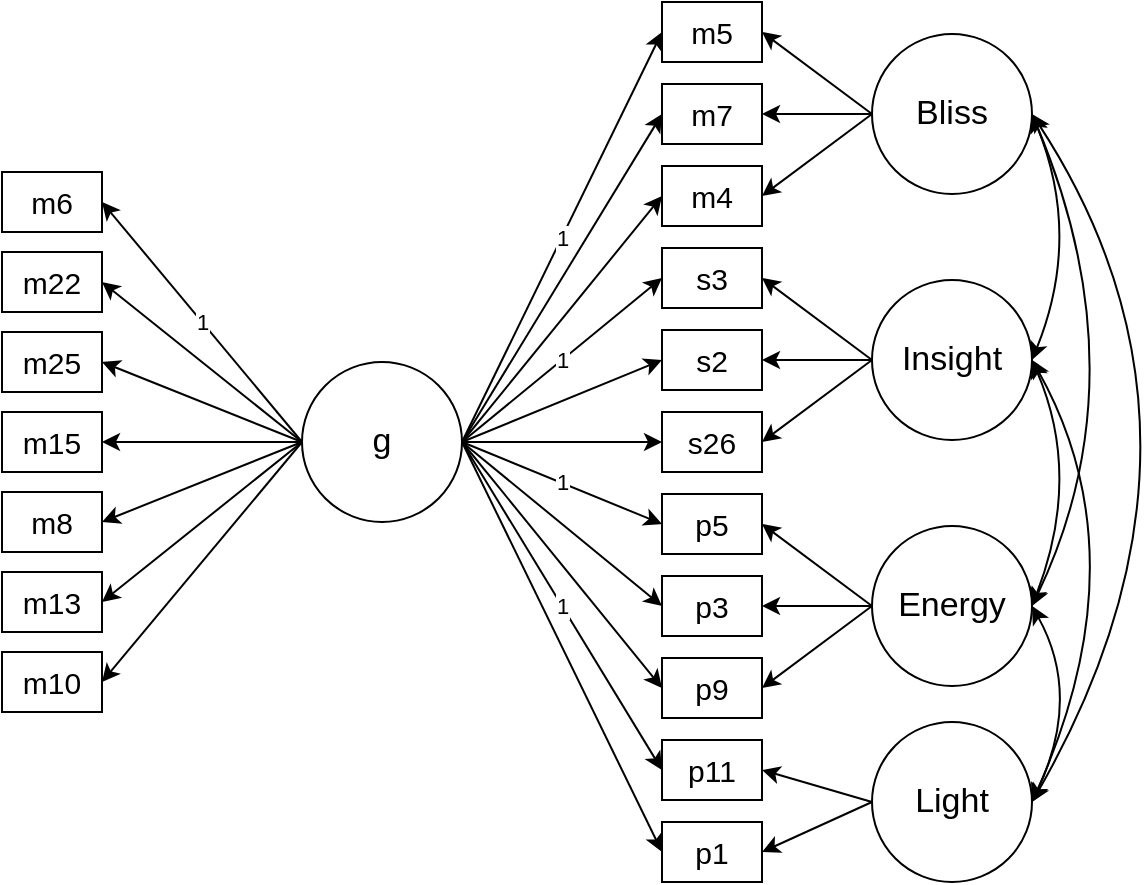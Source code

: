 <mxfile version="24.6.5" type="device">
  <diagram id="U5hRfVHosbqiO-0eF-91" name="Page-1">
    <mxGraphModel dx="993" dy="549" grid="1" gridSize="10" guides="1" tooltips="1" connect="1" arrows="1" fold="1" page="1" pageScale="1" pageWidth="850" pageHeight="1100" math="0" shadow="0">
      <root>
        <mxCell id="0" />
        <mxCell id="1" parent="0" />
        <mxCell id="f9ie3fSbpIOqB6CMHI6m-1" value="m6" style="rounded=0;whiteSpace=wrap;html=1;fontSize=15;" parent="1" vertex="1">
          <mxGeometry x="130" y="388" width="50" height="30" as="geometry" />
        </mxCell>
        <mxCell id="f9ie3fSbpIOqB6CMHI6m-2" value="m22" style="rounded=0;whiteSpace=wrap;html=1;fontSize=15;" parent="1" vertex="1">
          <mxGeometry x="130" y="428" width="50" height="30" as="geometry" />
        </mxCell>
        <mxCell id="f9ie3fSbpIOqB6CMHI6m-3" value="m25" style="rounded=0;whiteSpace=wrap;html=1;fontSize=15;" parent="1" vertex="1">
          <mxGeometry x="130" y="468" width="50" height="30" as="geometry" />
        </mxCell>
        <mxCell id="f9ie3fSbpIOqB6CMHI6m-4" value="m15" style="rounded=0;whiteSpace=wrap;html=1;fontSize=15;" parent="1" vertex="1">
          <mxGeometry x="130" y="508" width="50" height="30" as="geometry" />
        </mxCell>
        <mxCell id="f9ie3fSbpIOqB6CMHI6m-5" value="m8" style="rounded=0;whiteSpace=wrap;html=1;fontSize=15;" parent="1" vertex="1">
          <mxGeometry x="130" y="548" width="50" height="30" as="geometry" />
        </mxCell>
        <mxCell id="f9ie3fSbpIOqB6CMHI6m-8" value="&lt;div style=&quot;font-size: 17px;&quot;&gt;&lt;span style=&quot;font-size: 17px;&quot;&gt;g&lt;/span&gt;&lt;/div&gt;" style="ellipse;whiteSpace=wrap;html=1;aspect=fixed;fontSize=17;" parent="1" vertex="1">
          <mxGeometry x="280" y="483" width="80" height="80" as="geometry" />
        </mxCell>
        <mxCell id="f9ie3fSbpIOqB6CMHI6m-9" value="m5" style="rounded=0;whiteSpace=wrap;html=1;fontSize=15;" parent="1" vertex="1">
          <mxGeometry x="460" y="303" width="50" height="30" as="geometry" />
        </mxCell>
        <mxCell id="f9ie3fSbpIOqB6CMHI6m-10" value="m7" style="rounded=0;whiteSpace=wrap;html=1;fontSize=15;" parent="1" vertex="1">
          <mxGeometry x="460" y="344" width="50" height="30" as="geometry" />
        </mxCell>
        <mxCell id="f9ie3fSbpIOqB6CMHI6m-11" value="m4" style="rounded=0;whiteSpace=wrap;html=1;fontSize=15;" parent="1" vertex="1">
          <mxGeometry x="460" y="385" width="50" height="30" as="geometry" />
        </mxCell>
        <mxCell id="f9ie3fSbpIOqB6CMHI6m-12" value="s3" style="rounded=0;whiteSpace=wrap;html=1;fontSize=15;" parent="1" vertex="1">
          <mxGeometry x="460" y="426" width="50" height="30" as="geometry" />
        </mxCell>
        <mxCell id="f9ie3fSbpIOqB6CMHI6m-13" value="s2" style="rounded=0;whiteSpace=wrap;html=1;fontSize=15;" parent="1" vertex="1">
          <mxGeometry x="460" y="467" width="50" height="30" as="geometry" />
        </mxCell>
        <mxCell id="f9ie3fSbpIOqB6CMHI6m-14" value="s26" style="rounded=0;whiteSpace=wrap;html=1;fontSize=15;" parent="1" vertex="1">
          <mxGeometry x="460" y="508" width="50" height="30" as="geometry" />
        </mxCell>
        <mxCell id="f9ie3fSbpIOqB6CMHI6m-15" value="Bliss" style="ellipse;whiteSpace=wrap;html=1;aspect=fixed;fontSize=17;" parent="1" vertex="1">
          <mxGeometry x="565" y="319" width="80" height="80" as="geometry" />
        </mxCell>
        <mxCell id="f9ie3fSbpIOqB6CMHI6m-16" value="Insight" style="ellipse;whiteSpace=wrap;html=1;aspect=fixed;fontSize=17;" parent="1" vertex="1">
          <mxGeometry x="565" y="442" width="80" height="80" as="geometry" />
        </mxCell>
        <mxCell id="f9ie3fSbpIOqB6CMHI6m-17" value="1" style="endArrow=classic;html=1;rounded=0;exitX=0;exitY=0.5;exitDx=0;exitDy=0;entryX=1;entryY=0.5;entryDx=0;entryDy=0;spacingBottom=0;" parent="1" source="f9ie3fSbpIOqB6CMHI6m-8" target="f9ie3fSbpIOqB6CMHI6m-1" edge="1">
          <mxGeometry width="50" height="50" relative="1" as="geometry">
            <mxPoint x="530" y="529" as="sourcePoint" />
            <mxPoint x="580" y="479" as="targetPoint" />
          </mxGeometry>
        </mxCell>
        <mxCell id="f9ie3fSbpIOqB6CMHI6m-18" value="" style="endArrow=classic;html=1;rounded=0;exitX=0;exitY=0.5;exitDx=0;exitDy=0;entryX=1;entryY=0.5;entryDx=0;entryDy=0;" parent="1" source="f9ie3fSbpIOqB6CMHI6m-8" target="f9ie3fSbpIOqB6CMHI6m-2" edge="1">
          <mxGeometry width="50" height="50" relative="1" as="geometry">
            <mxPoint x="435" y="349" as="sourcePoint" />
            <mxPoint x="255" y="289" as="targetPoint" />
          </mxGeometry>
        </mxCell>
        <mxCell id="f9ie3fSbpIOqB6CMHI6m-19" value="" style="endArrow=classic;html=1;rounded=0;entryX=1;entryY=0.5;entryDx=0;entryDy=0;exitX=0;exitY=0.5;exitDx=0;exitDy=0;" parent="1" source="f9ie3fSbpIOqB6CMHI6m-8" target="f9ie3fSbpIOqB6CMHI6m-3" edge="1">
          <mxGeometry width="50" height="50" relative="1" as="geometry">
            <mxPoint x="480" y="319" as="sourcePoint" />
            <mxPoint x="265" y="299" as="targetPoint" />
          </mxGeometry>
        </mxCell>
        <mxCell id="f9ie3fSbpIOqB6CMHI6m-20" value="1" style="endArrow=classic;html=1;rounded=0;exitX=1;exitY=0.5;exitDx=0;exitDy=0;entryX=0;entryY=0.5;entryDx=0;entryDy=0;" parent="1" source="f9ie3fSbpIOqB6CMHI6m-8" target="f9ie3fSbpIOqB6CMHI6m-9" edge="1">
          <mxGeometry width="50" height="50" relative="1" as="geometry">
            <mxPoint x="455" y="381" as="sourcePoint" />
            <mxPoint x="275" y="321" as="targetPoint" />
          </mxGeometry>
        </mxCell>
        <mxCell id="f9ie3fSbpIOqB6CMHI6m-21" value="" style="endArrow=classic;html=1;rounded=0;exitX=1;exitY=0.5;exitDx=0;exitDy=0;entryX=0;entryY=0.5;entryDx=0;entryDy=0;" parent="1" source="f9ie3fSbpIOqB6CMHI6m-8" target="f9ie3fSbpIOqB6CMHI6m-10" edge="1">
          <mxGeometry width="50" height="50" relative="1" as="geometry">
            <mxPoint x="465" y="391" as="sourcePoint" />
            <mxPoint x="285" y="331" as="targetPoint" />
          </mxGeometry>
        </mxCell>
        <mxCell id="f9ie3fSbpIOqB6CMHI6m-22" value="" style="endArrow=classic;html=1;rounded=0;exitX=1;exitY=0.5;exitDx=0;exitDy=0;entryX=0;entryY=0.5;entryDx=0;entryDy=0;" parent="1" source="f9ie3fSbpIOqB6CMHI6m-8" target="f9ie3fSbpIOqB6CMHI6m-11" edge="1">
          <mxGeometry width="50" height="50" relative="1" as="geometry">
            <mxPoint x="475" y="401" as="sourcePoint" />
            <mxPoint x="295" y="341" as="targetPoint" />
          </mxGeometry>
        </mxCell>
        <mxCell id="f9ie3fSbpIOqB6CMHI6m-25" value="Energy" style="ellipse;whiteSpace=wrap;html=1;aspect=fixed;fontSize=17;" parent="1" vertex="1">
          <mxGeometry x="565" y="565" width="80" height="80" as="geometry" />
        </mxCell>
        <mxCell id="f9ie3fSbpIOqB6CMHI6m-26" value="Light" style="ellipse;whiteSpace=wrap;html=1;aspect=fixed;fontSize=17;" parent="1" vertex="1">
          <mxGeometry x="565" y="663" width="80" height="80" as="geometry" />
        </mxCell>
        <mxCell id="f9ie3fSbpIOqB6CMHI6m-32" value="1" style="endArrow=classic;html=1;rounded=0;exitX=1;exitY=0.5;exitDx=0;exitDy=0;entryX=0;entryY=0.5;entryDx=0;entryDy=0;" parent="1" source="f9ie3fSbpIOqB6CMHI6m-8" target="f9ie3fSbpIOqB6CMHI6m-12" edge="1">
          <mxGeometry width="50" height="50" relative="1" as="geometry">
            <mxPoint x="435" y="441" as="sourcePoint" />
            <mxPoint x="390" y="491" as="targetPoint" />
          </mxGeometry>
        </mxCell>
        <mxCell id="f9ie3fSbpIOqB6CMHI6m-33" value="" style="endArrow=classic;html=1;rounded=0;entryX=0;entryY=0.5;entryDx=0;entryDy=0;exitX=1;exitY=0.5;exitDx=0;exitDy=0;" parent="1" source="f9ie3fSbpIOqB6CMHI6m-8" target="f9ie3fSbpIOqB6CMHI6m-13" edge="1">
          <mxGeometry width="50" height="50" relative="1" as="geometry">
            <mxPoint x="510" y="451" as="sourcePoint" />
            <mxPoint x="400" y="501" as="targetPoint" />
          </mxGeometry>
        </mxCell>
        <mxCell id="f9ie3fSbpIOqB6CMHI6m-34" value="" style="endArrow=classic;html=1;rounded=0;exitX=1;exitY=0.5;exitDx=0;exitDy=0;entryX=0;entryY=0.5;entryDx=0;entryDy=0;" parent="1" source="f9ie3fSbpIOqB6CMHI6m-8" target="f9ie3fSbpIOqB6CMHI6m-14" edge="1">
          <mxGeometry width="50" height="50" relative="1" as="geometry">
            <mxPoint x="455" y="461" as="sourcePoint" />
            <mxPoint x="410" y="511" as="targetPoint" />
          </mxGeometry>
        </mxCell>
        <mxCell id="f9ie3fSbpIOqB6CMHI6m-35" value="" style="endArrow=classic;html=1;rounded=0;entryX=1;entryY=0.5;entryDx=0;entryDy=0;exitX=0;exitY=0.5;exitDx=0;exitDy=0;" parent="1" source="f9ie3fSbpIOqB6CMHI6m-8" target="f9ie3fSbpIOqB6CMHI6m-4" edge="1">
          <mxGeometry width="50" height="50" relative="1" as="geometry">
            <mxPoint x="420" y="339" as="sourcePoint" />
            <mxPoint x="600" y="479" as="targetPoint" />
          </mxGeometry>
        </mxCell>
        <mxCell id="f9ie3fSbpIOqB6CMHI6m-36" value="" style="endArrow=classic;html=1;rounded=0;exitX=0;exitY=0.5;exitDx=0;exitDy=0;entryX=1;entryY=0.5;entryDx=0;entryDy=0;" parent="1" source="f9ie3fSbpIOqB6CMHI6m-8" target="f9ie3fSbpIOqB6CMHI6m-5" edge="1">
          <mxGeometry width="50" height="50" relative="1" as="geometry">
            <mxPoint x="445" y="439" as="sourcePoint" />
            <mxPoint x="610" y="489" as="targetPoint" />
          </mxGeometry>
        </mxCell>
        <mxCell id="f9ie3fSbpIOqB6CMHI6m-40" value="" style="endArrow=classic;html=1;rounded=0;exitX=0;exitY=0.5;exitDx=0;exitDy=0;entryX=1;entryY=0.5;entryDx=0;entryDy=0;" parent="1" source="f9ie3fSbpIOqB6CMHI6m-15" target="f9ie3fSbpIOqB6CMHI6m-10" edge="1">
          <mxGeometry width="50" height="50" relative="1" as="geometry">
            <mxPoint x="535" y="523" as="sourcePoint" />
            <mxPoint x="475" y="483" as="targetPoint" />
          </mxGeometry>
        </mxCell>
        <mxCell id="f9ie3fSbpIOqB6CMHI6m-41" value="" style="endArrow=classic;html=1;rounded=0;exitX=0;exitY=0.5;exitDx=0;exitDy=0;entryX=1;entryY=0.5;entryDx=0;entryDy=0;" parent="1" source="f9ie3fSbpIOqB6CMHI6m-15" target="f9ie3fSbpIOqB6CMHI6m-11" edge="1">
          <mxGeometry width="50" height="50" relative="1" as="geometry">
            <mxPoint x="545" y="533" as="sourcePoint" />
            <mxPoint x="485" y="493" as="targetPoint" />
          </mxGeometry>
        </mxCell>
        <mxCell id="f9ie3fSbpIOqB6CMHI6m-42" value="" style="endArrow=classic;html=1;rounded=0;exitX=0;exitY=0.5;exitDx=0;exitDy=0;entryX=1;entryY=0.5;entryDx=0;entryDy=0;" parent="1" source="f9ie3fSbpIOqB6CMHI6m-16" target="f9ie3fSbpIOqB6CMHI6m-12" edge="1">
          <mxGeometry width="50" height="50" relative="1" as="geometry">
            <mxPoint x="537.5" y="543" as="sourcePoint" />
            <mxPoint x="477.5" y="503" as="targetPoint" />
          </mxGeometry>
        </mxCell>
        <mxCell id="f9ie3fSbpIOqB6CMHI6m-43" value="" style="endArrow=classic;html=1;rounded=0;exitX=0;exitY=0.5;exitDx=0;exitDy=0;entryX=1;entryY=0.5;entryDx=0;entryDy=0;" parent="1" source="f9ie3fSbpIOqB6CMHI6m-16" target="f9ie3fSbpIOqB6CMHI6m-13" edge="1">
          <mxGeometry width="50" height="50" relative="1" as="geometry">
            <mxPoint x="547.5" y="553" as="sourcePoint" />
            <mxPoint x="487.5" y="513" as="targetPoint" />
          </mxGeometry>
        </mxCell>
        <mxCell id="f9ie3fSbpIOqB6CMHI6m-44" value="" style="endArrow=classic;html=1;rounded=0;exitX=0;exitY=0.5;exitDx=0;exitDy=0;entryX=1;entryY=0.5;entryDx=0;entryDy=0;" parent="1" source="f9ie3fSbpIOqB6CMHI6m-16" target="f9ie3fSbpIOqB6CMHI6m-14" edge="1">
          <mxGeometry width="50" height="50" relative="1" as="geometry">
            <mxPoint x="557.5" y="563" as="sourcePoint" />
            <mxPoint x="497.5" y="523" as="targetPoint" />
          </mxGeometry>
        </mxCell>
        <mxCell id="f9ie3fSbpIOqB6CMHI6m-45" value="p5" style="rounded=0;whiteSpace=wrap;html=1;fontSize=15;" parent="1" vertex="1">
          <mxGeometry x="460" y="549" width="50" height="30" as="geometry" />
        </mxCell>
        <mxCell id="f9ie3fSbpIOqB6CMHI6m-46" value="p3" style="rounded=0;whiteSpace=wrap;html=1;fontSize=15;" parent="1" vertex="1">
          <mxGeometry x="460" y="590" width="50" height="30" as="geometry" />
        </mxCell>
        <mxCell id="f9ie3fSbpIOqB6CMHI6m-47" value="p9" style="rounded=0;whiteSpace=wrap;html=1;fontSize=15;" parent="1" vertex="1">
          <mxGeometry x="460" y="631" width="50" height="30" as="geometry" />
        </mxCell>
        <mxCell id="f9ie3fSbpIOqB6CMHI6m-48" value="1" style="endArrow=classic;html=1;rounded=0;entryX=0;entryY=0.5;entryDx=0;entryDy=0;exitX=1;exitY=0.5;exitDx=0;exitDy=0;" parent="1" source="f9ie3fSbpIOqB6CMHI6m-8" target="f9ie3fSbpIOqB6CMHI6m-45" edge="1">
          <mxGeometry width="50" height="50" relative="1" as="geometry">
            <mxPoint x="240" y="771" as="sourcePoint" />
            <mxPoint x="310" y="761" as="targetPoint" />
          </mxGeometry>
        </mxCell>
        <mxCell id="f9ie3fSbpIOqB6CMHI6m-50" value="" style="endArrow=classic;html=1;rounded=0;entryX=1;entryY=0.5;entryDx=0;entryDy=0;exitX=0;exitY=0.5;exitDx=0;exitDy=0;" parent="1" source="f9ie3fSbpIOqB6CMHI6m-25" target="f9ie3fSbpIOqB6CMHI6m-47" edge="1">
          <mxGeometry width="50" height="50" relative="1" as="geometry">
            <mxPoint x="325" y="913" as="sourcePoint" />
            <mxPoint x="285" y="893" as="targetPoint" />
          </mxGeometry>
        </mxCell>
        <mxCell id="f9ie3fSbpIOqB6CMHI6m-52" value="p11" style="rounded=0;whiteSpace=wrap;html=1;fontSize=15;" parent="1" vertex="1">
          <mxGeometry x="460" y="672" width="50" height="30" as="geometry" />
        </mxCell>
        <mxCell id="f9ie3fSbpIOqB6CMHI6m-53" value="p1" style="rounded=0;whiteSpace=wrap;html=1;fontSize=15;" parent="1" vertex="1">
          <mxGeometry x="460" y="713" width="50" height="30" as="geometry" />
        </mxCell>
        <mxCell id="f9ie3fSbpIOqB6CMHI6m-54" value="" style="endArrow=classic;html=1;rounded=0;entryX=1;entryY=0.5;entryDx=0;entryDy=0;exitX=0;exitY=0.5;exitDx=0;exitDy=0;" parent="1" source="f9ie3fSbpIOqB6CMHI6m-25" target="f9ie3fSbpIOqB6CMHI6m-46" edge="1">
          <mxGeometry width="50" height="50" relative="1" as="geometry">
            <mxPoint x="325" y="803" as="sourcePoint" />
            <mxPoint x="395" y="853" as="targetPoint" />
          </mxGeometry>
        </mxCell>
        <mxCell id="f9ie3fSbpIOqB6CMHI6m-55" value="" style="endArrow=classic;html=1;rounded=0;entryX=1;entryY=0.5;entryDx=0;entryDy=0;exitX=0;exitY=0.5;exitDx=0;exitDy=0;" parent="1" source="f9ie3fSbpIOqB6CMHI6m-26" target="f9ie3fSbpIOqB6CMHI6m-52" edge="1">
          <mxGeometry width="50" height="50" relative="1" as="geometry">
            <mxPoint x="492.5" y="723" as="sourcePoint" />
            <mxPoint x="552.5" y="763" as="targetPoint" />
          </mxGeometry>
        </mxCell>
        <mxCell id="f9ie3fSbpIOqB6CMHI6m-56" value="" style="endArrow=classic;html=1;rounded=0;entryX=1;entryY=0.5;entryDx=0;entryDy=0;exitX=0;exitY=0.5;exitDx=0;exitDy=0;" parent="1" source="f9ie3fSbpIOqB6CMHI6m-26" target="f9ie3fSbpIOqB6CMHI6m-53" edge="1">
          <mxGeometry width="50" height="50" relative="1" as="geometry">
            <mxPoint x="502.5" y="733" as="sourcePoint" />
            <mxPoint x="562.5" y="773" as="targetPoint" />
          </mxGeometry>
        </mxCell>
        <mxCell id="f9ie3fSbpIOqB6CMHI6m-67" value="m13" style="rounded=0;whiteSpace=wrap;html=1;fontSize=15;" parent="1" vertex="1">
          <mxGeometry x="130" y="588" width="50" height="30" as="geometry" />
        </mxCell>
        <mxCell id="f9ie3fSbpIOqB6CMHI6m-68" value="m10" style="rounded=0;whiteSpace=wrap;html=1;fontSize=15;" parent="1" vertex="1">
          <mxGeometry x="130" y="628" width="50" height="30" as="geometry" />
        </mxCell>
        <mxCell id="f9ie3fSbpIOqB6CMHI6m-70" value="" style="endArrow=classic;html=1;rounded=0;exitX=0;exitY=0.5;exitDx=0;exitDy=0;entryX=1;entryY=0.5;entryDx=0;entryDy=0;" parent="1" source="f9ie3fSbpIOqB6CMHI6m-8" target="f9ie3fSbpIOqB6CMHI6m-67" edge="1">
          <mxGeometry width="50" height="50" relative="1" as="geometry">
            <mxPoint x="435" y="501" as="sourcePoint" />
            <mxPoint x="325" y="551" as="targetPoint" />
          </mxGeometry>
        </mxCell>
        <mxCell id="f9ie3fSbpIOqB6CMHI6m-71" value="" style="endArrow=classic;html=1;rounded=0;exitX=0;exitY=0.5;exitDx=0;exitDy=0;entryX=1;entryY=0.5;entryDx=0;entryDy=0;" parent="1" source="f9ie3fSbpIOqB6CMHI6m-8" target="f9ie3fSbpIOqB6CMHI6m-68" edge="1">
          <mxGeometry width="50" height="50" relative="1" as="geometry">
            <mxPoint x="445" y="511" as="sourcePoint" />
            <mxPoint x="335" y="561" as="targetPoint" />
          </mxGeometry>
        </mxCell>
        <mxCell id="-U-R4THQMSjzVgdn4e7p-8" value="" style="endArrow=classic;html=1;rounded=0;entryX=0;entryY=0.5;entryDx=0;entryDy=0;exitX=1;exitY=0.5;exitDx=0;exitDy=0;" edge="1" parent="1" source="f9ie3fSbpIOqB6CMHI6m-8" target="f9ie3fSbpIOqB6CMHI6m-46">
          <mxGeometry width="50" height="50" relative="1" as="geometry">
            <mxPoint x="310" y="581" as="sourcePoint" />
            <mxPoint x="390" y="701" as="targetPoint" />
          </mxGeometry>
        </mxCell>
        <mxCell id="-U-R4THQMSjzVgdn4e7p-9" value="" style="endArrow=classic;html=1;rounded=0;entryX=0;entryY=0.5;entryDx=0;entryDy=0;exitX=1;exitY=0.5;exitDx=0;exitDy=0;" edge="1" parent="1" source="f9ie3fSbpIOqB6CMHI6m-8" target="f9ie3fSbpIOqB6CMHI6m-53">
          <mxGeometry width="50" height="50" relative="1" as="geometry">
            <mxPoint x="280" y="631" as="sourcePoint" />
            <mxPoint x="360" y="751" as="targetPoint" />
          </mxGeometry>
        </mxCell>
        <mxCell id="-U-R4THQMSjzVgdn4e7p-10" value="" style="endArrow=classic;html=1;rounded=0;entryX=0;entryY=0.5;entryDx=0;entryDy=0;exitX=1;exitY=0.5;exitDx=0;exitDy=0;" edge="1" parent="1" source="f9ie3fSbpIOqB6CMHI6m-8" target="f9ie3fSbpIOqB6CMHI6m-47">
          <mxGeometry width="50" height="50" relative="1" as="geometry">
            <mxPoint x="310" y="636" as="sourcePoint" />
            <mxPoint x="390" y="756" as="targetPoint" />
          </mxGeometry>
        </mxCell>
        <mxCell id="-U-R4THQMSjzVgdn4e7p-11" value="1" style="endArrow=classic;html=1;rounded=0;entryX=0;entryY=0.5;entryDx=0;entryDy=0;exitX=1;exitY=0.5;exitDx=0;exitDy=0;" edge="1" parent="1" source="f9ie3fSbpIOqB6CMHI6m-8" target="f9ie3fSbpIOqB6CMHI6m-52">
          <mxGeometry width="50" height="50" relative="1" as="geometry">
            <mxPoint x="300" y="651" as="sourcePoint" />
            <mxPoint x="380" y="771" as="targetPoint" />
          </mxGeometry>
        </mxCell>
        <mxCell id="-U-R4THQMSjzVgdn4e7p-12" value="" style="endArrow=classic;html=1;rounded=0;exitX=0;exitY=0.5;exitDx=0;exitDy=0;entryX=1;entryY=0.5;entryDx=0;entryDy=0;" edge="1" parent="1" source="f9ie3fSbpIOqB6CMHI6m-15" target="f9ie3fSbpIOqB6CMHI6m-9">
          <mxGeometry width="50" height="50" relative="1" as="geometry">
            <mxPoint x="575" y="369" as="sourcePoint" />
            <mxPoint x="520" y="369" as="targetPoint" />
          </mxGeometry>
        </mxCell>
        <mxCell id="-U-R4THQMSjzVgdn4e7p-13" value="" style="endArrow=classic;html=1;rounded=0;entryX=1;entryY=0.5;entryDx=0;entryDy=0;exitX=0;exitY=0.5;exitDx=0;exitDy=0;" edge="1" parent="1" source="f9ie3fSbpIOqB6CMHI6m-25" target="f9ie3fSbpIOqB6CMHI6m-45">
          <mxGeometry width="50" height="50" relative="1" as="geometry">
            <mxPoint x="575" y="608" as="sourcePoint" />
            <mxPoint x="520" y="656" as="targetPoint" />
          </mxGeometry>
        </mxCell>
        <mxCell id="-U-R4THQMSjzVgdn4e7p-33" value="" style="endArrow=classic;startArrow=classic;html=1;rounded=0;entryX=1;entryY=0.5;entryDx=0;entryDy=0;exitX=1;exitY=0.5;exitDx=0;exitDy=0;curved=1;" edge="1" parent="1" source="f9ie3fSbpIOqB6CMHI6m-16" target="f9ie3fSbpIOqB6CMHI6m-15">
          <mxGeometry width="50" height="50" relative="1" as="geometry">
            <mxPoint x="690" y="435" as="sourcePoint" />
            <mxPoint x="740" y="385" as="targetPoint" />
            <Array as="points">
              <mxPoint x="670" y="420" />
            </Array>
          </mxGeometry>
        </mxCell>
        <mxCell id="-U-R4THQMSjzVgdn4e7p-34" value="" style="endArrow=classic;startArrow=classic;html=1;rounded=0;entryX=1;entryY=0.5;entryDx=0;entryDy=0;exitX=1;exitY=0.5;exitDx=0;exitDy=0;curved=1;" edge="1" parent="1" source="f9ie3fSbpIOqB6CMHI6m-25" target="f9ie3fSbpIOqB6CMHI6m-16">
          <mxGeometry width="50" height="50" relative="1" as="geometry">
            <mxPoint x="645" y="606" as="sourcePoint" />
            <mxPoint x="645" y="483" as="targetPoint" />
            <Array as="points">
              <mxPoint x="670" y="540" />
            </Array>
          </mxGeometry>
        </mxCell>
        <mxCell id="-U-R4THQMSjzVgdn4e7p-35" value="" style="endArrow=classic;startArrow=classic;html=1;rounded=0;entryX=1;entryY=0.5;entryDx=0;entryDy=0;exitX=1;exitY=0.5;exitDx=0;exitDy=0;curved=1;" edge="1" parent="1" source="f9ie3fSbpIOqB6CMHI6m-26" target="f9ie3fSbpIOqB6CMHI6m-25">
          <mxGeometry width="50" height="50" relative="1" as="geometry">
            <mxPoint x="645" y="723" as="sourcePoint" />
            <mxPoint x="645" y="600" as="targetPoint" />
            <Array as="points">
              <mxPoint x="670" y="650" />
            </Array>
          </mxGeometry>
        </mxCell>
        <mxCell id="-U-R4THQMSjzVgdn4e7p-36" value="" style="endArrow=classic;startArrow=classic;html=1;rounded=0;entryX=1;entryY=0.5;entryDx=0;entryDy=0;exitX=1;exitY=0.5;exitDx=0;exitDy=0;curved=1;" edge="1" parent="1" source="f9ie3fSbpIOqB6CMHI6m-25" target="f9ie3fSbpIOqB6CMHI6m-15">
          <mxGeometry width="50" height="50" relative="1" as="geometry">
            <mxPoint x="655" y="492" as="sourcePoint" />
            <mxPoint x="655" y="369" as="targetPoint" />
            <Array as="points">
              <mxPoint x="700" y="490" />
            </Array>
          </mxGeometry>
        </mxCell>
        <mxCell id="-U-R4THQMSjzVgdn4e7p-37" value="" style="endArrow=classic;startArrow=classic;html=1;rounded=0;entryX=1;entryY=0.5;entryDx=0;entryDy=0;exitX=1;exitY=0.5;exitDx=0;exitDy=0;curved=1;" edge="1" parent="1" source="f9ie3fSbpIOqB6CMHI6m-26" target="f9ie3fSbpIOqB6CMHI6m-15">
          <mxGeometry width="50" height="50" relative="1" as="geometry">
            <mxPoint x="710" y="646" as="sourcePoint" />
            <mxPoint x="710" y="400" as="targetPoint" />
            <Array as="points">
              <mxPoint x="750" y="520" />
            </Array>
          </mxGeometry>
        </mxCell>
        <mxCell id="-U-R4THQMSjzVgdn4e7p-38" value="" style="endArrow=classic;startArrow=classic;html=1;rounded=0;entryX=1;entryY=0.5;entryDx=0;entryDy=0;exitX=1;exitY=0.5;exitDx=0;exitDy=0;curved=1;" edge="1" parent="1" source="f9ie3fSbpIOqB6CMHI6m-26" target="f9ie3fSbpIOqB6CMHI6m-16">
          <mxGeometry width="50" height="50" relative="1" as="geometry">
            <mxPoint x="750" y="743" as="sourcePoint" />
            <mxPoint x="750" y="497" as="targetPoint" />
            <Array as="points">
              <mxPoint x="700" y="580" />
            </Array>
          </mxGeometry>
        </mxCell>
      </root>
    </mxGraphModel>
  </diagram>
</mxfile>
